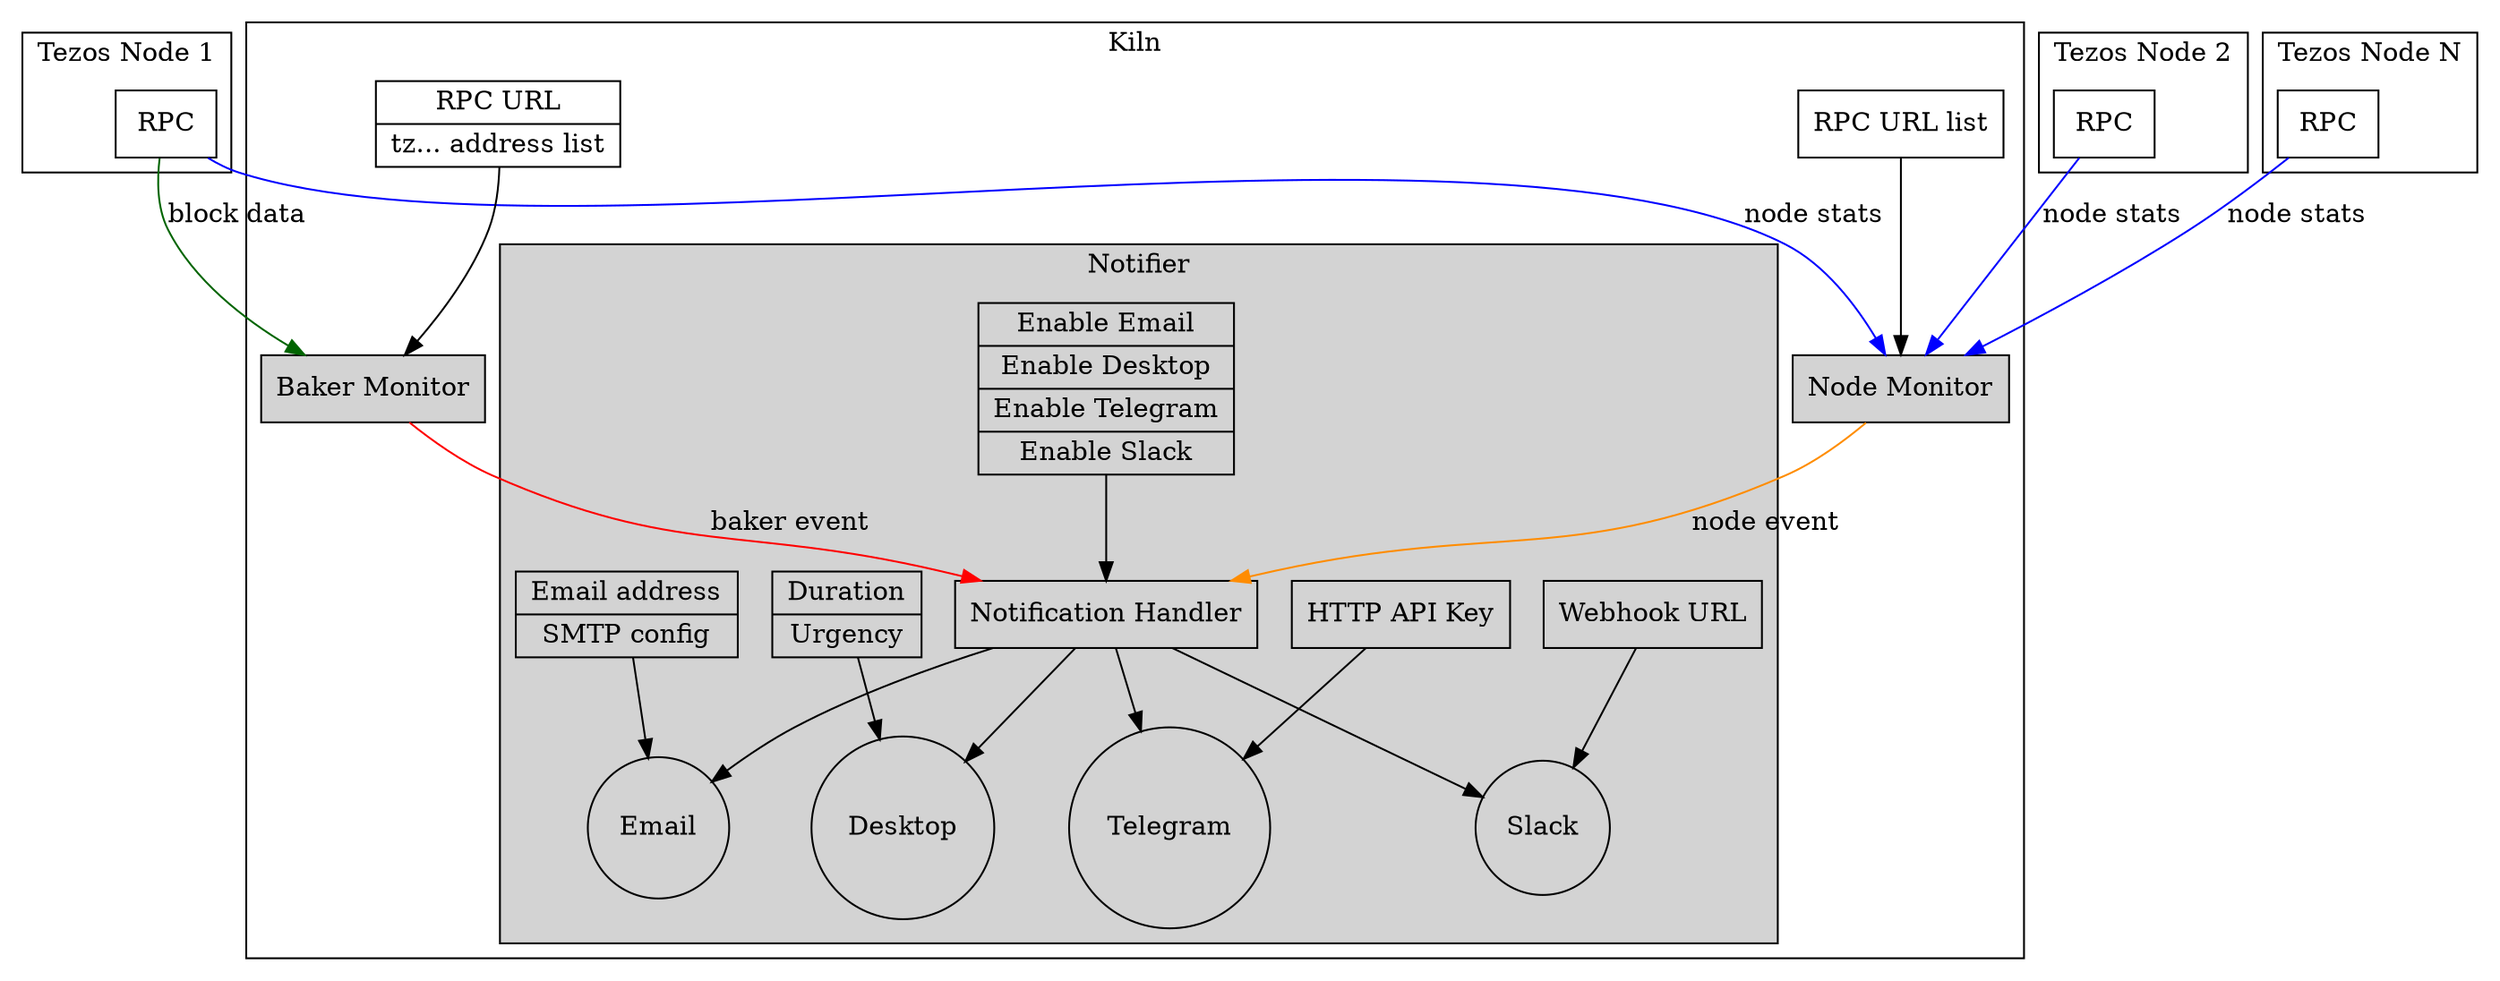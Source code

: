 digraph World {

subgraph cluster_tezos_node1 {
        node[shape=rectangle];
        tezos_node_rpc1[label="RPC"];
        label="Tezos Node 1"
}

subgraph cluster_tezos_node2 {
        node[shape=rectangle];
        tezos_node_rpc2[label="RPC"];
        label="Tezos Node 2"
}

subgraph cluster_tezos_nodeN {
        node[shape=rectangle];
        tezos_node_rpcN[label="RPC"];
        label="Tezos Node N"
}

subgraph cluster_kiln {
        node[shape=rectangle];
        node_monitor[label="Node Monitor", style="filled"];
        baker_monitor[label="Baker Monitor", style="filled"]
        node_monitor -> notification_handler [label="node event", color="darkorange"];
        baker_monitor -> notification_handler [label="baker event", color="red"];
        tezos_node_rpc1 -> baker_monitor [label="block data", color="darkgreen"];
        tezos_node_rpc1 -> node_monitor [label="node stats", color="blue"];
        tezos_node_rpc2 -> node_monitor [label="node stats", color="blue"];
        tezos_node_rpcN -> node_monitor [label="node stats", color="blue"];
        label = "Kiln";
        subgraph cluster_notifier {
                style=filled
                node[shape=circle];
                notification_handler[shape=rectangle,
                                     label="Notification Handler"]
                channel_email[label="Email"];
                channel_desktop[label="Desktop"];
                channel_telegram[label="Telegram"];
                channel_slack[label="Slack"];

                notification_handler -> channel_email
                notification_handler -> channel_desktop
                notification_handler -> channel_telegram
                notification_handler -> channel_slack
                label="Notifier"

                config_notifier [shape="record", label="{<f0> Enable Email | <f1> Enable Desktop| <f2> Enable Telegram | <f3> Enable Slack}"];
                config_notifier -> notification_handler

                config_email [shape=record, label="{<f0> Email address | <f1> SMTP config}"]
                config_email -> channel_email;

                config_telegram [shape=record, label="{<f0> HTTP API Key}"]
                config_telegram -> channel_telegram;

                config_desktop [shape=record, label="{<f0> Duration | <f1> Urgency}"]
                config_desktop -> channel_desktop;

                config_slack [shape=record, label="{<f0> Webhook URL}"]
                config_slack -> channel_slack;

        }

        config_baker_monitor [shape="record", label="{<f0> RPC URL|<f1> tz... address list}"];
        config_baker_monitor -> baker_monitor;

        config_node_monitor [shape="record", label="<f0> RPC URL list"];
        config_node_monitor -> node_monitor;

}
}
